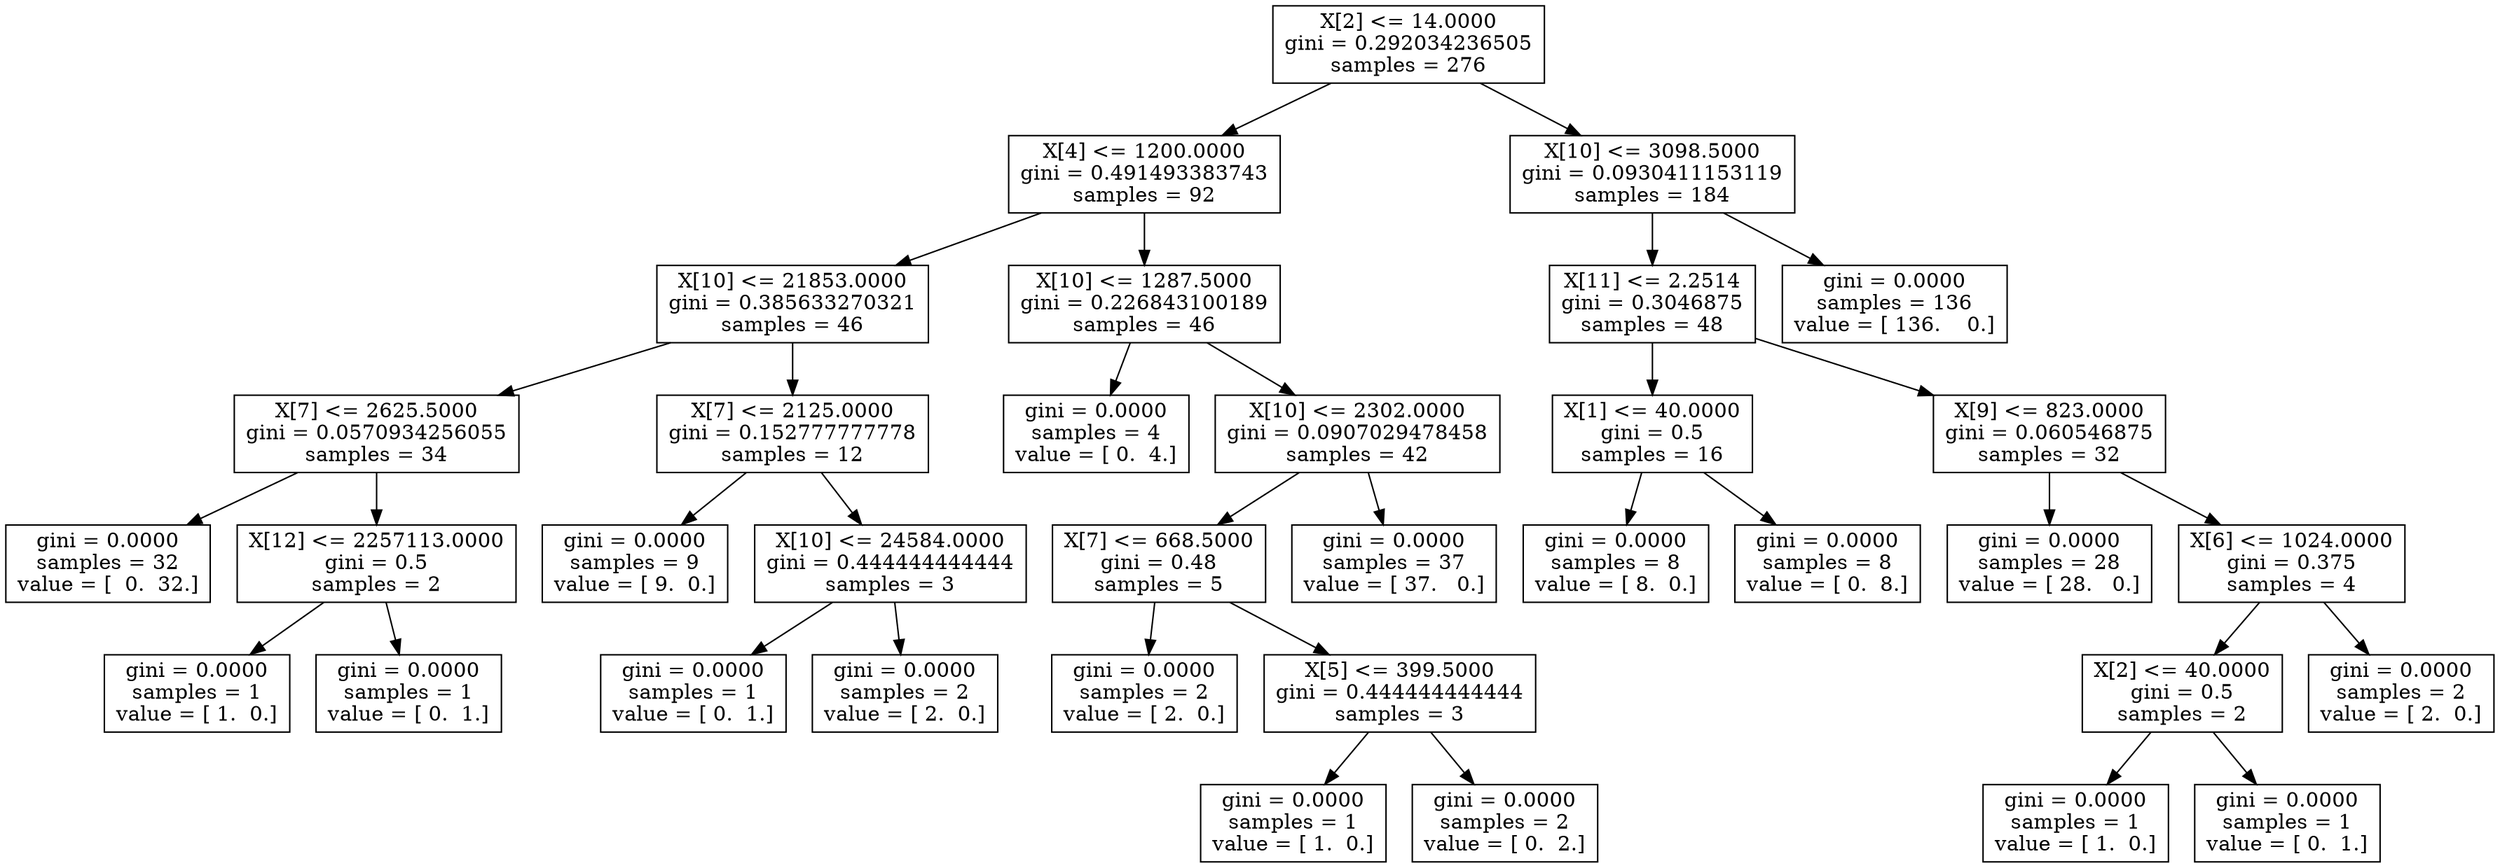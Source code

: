 digraph Tree {
0 [label="X[2] <= 14.0000\ngini = 0.292034236505\nsamples = 276", shape="box"] ;
1 [label="X[4] <= 1200.0000\ngini = 0.491493383743\nsamples = 92", shape="box"] ;
0 -> 1 ;
2 [label="X[10] <= 21853.0000\ngini = 0.385633270321\nsamples = 46", shape="box"] ;
1 -> 2 ;
3 [label="X[7] <= 2625.5000\ngini = 0.0570934256055\nsamples = 34", shape="box"] ;
2 -> 3 ;
4 [label="gini = 0.0000\nsamples = 32\nvalue = [  0.  32.]", shape="box"] ;
3 -> 4 ;
5 [label="X[12] <= 2257113.0000\ngini = 0.5\nsamples = 2", shape="box"] ;
3 -> 5 ;
6 [label="gini = 0.0000\nsamples = 1\nvalue = [ 1.  0.]", shape="box"] ;
5 -> 6 ;
7 [label="gini = 0.0000\nsamples = 1\nvalue = [ 0.  1.]", shape="box"] ;
5 -> 7 ;
8 [label="X[7] <= 2125.0000\ngini = 0.152777777778\nsamples = 12", shape="box"] ;
2 -> 8 ;
9 [label="gini = 0.0000\nsamples = 9\nvalue = [ 9.  0.]", shape="box"] ;
8 -> 9 ;
10 [label="X[10] <= 24584.0000\ngini = 0.444444444444\nsamples = 3", shape="box"] ;
8 -> 10 ;
11 [label="gini = 0.0000\nsamples = 1\nvalue = [ 0.  1.]", shape="box"] ;
10 -> 11 ;
12 [label="gini = 0.0000\nsamples = 2\nvalue = [ 2.  0.]", shape="box"] ;
10 -> 12 ;
13 [label="X[10] <= 1287.5000\ngini = 0.226843100189\nsamples = 46", shape="box"] ;
1 -> 13 ;
14 [label="gini = 0.0000\nsamples = 4\nvalue = [ 0.  4.]", shape="box"] ;
13 -> 14 ;
15 [label="X[10] <= 2302.0000\ngini = 0.0907029478458\nsamples = 42", shape="box"] ;
13 -> 15 ;
16 [label="X[7] <= 668.5000\ngini = 0.48\nsamples = 5", shape="box"] ;
15 -> 16 ;
17 [label="gini = 0.0000\nsamples = 2\nvalue = [ 2.  0.]", shape="box"] ;
16 -> 17 ;
18 [label="X[5] <= 399.5000\ngini = 0.444444444444\nsamples = 3", shape="box"] ;
16 -> 18 ;
19 [label="gini = 0.0000\nsamples = 1\nvalue = [ 1.  0.]", shape="box"] ;
18 -> 19 ;
20 [label="gini = 0.0000\nsamples = 2\nvalue = [ 0.  2.]", shape="box"] ;
18 -> 20 ;
21 [label="gini = 0.0000\nsamples = 37\nvalue = [ 37.   0.]", shape="box"] ;
15 -> 21 ;
22 [label="X[10] <= 3098.5000\ngini = 0.0930411153119\nsamples = 184", shape="box"] ;
0 -> 22 ;
23 [label="X[11] <= 2.2514\ngini = 0.3046875\nsamples = 48", shape="box"] ;
22 -> 23 ;
24 [label="X[1] <= 40.0000\ngini = 0.5\nsamples = 16", shape="box"] ;
23 -> 24 ;
25 [label="gini = 0.0000\nsamples = 8\nvalue = [ 8.  0.]", shape="box"] ;
24 -> 25 ;
26 [label="gini = 0.0000\nsamples = 8\nvalue = [ 0.  8.]", shape="box"] ;
24 -> 26 ;
27 [label="X[9] <= 823.0000\ngini = 0.060546875\nsamples = 32", shape="box"] ;
23 -> 27 ;
28 [label="gini = 0.0000\nsamples = 28\nvalue = [ 28.   0.]", shape="box"] ;
27 -> 28 ;
29 [label="X[6] <= 1024.0000\ngini = 0.375\nsamples = 4", shape="box"] ;
27 -> 29 ;
30 [label="X[2] <= 40.0000\ngini = 0.5\nsamples = 2", shape="box"] ;
29 -> 30 ;
31 [label="gini = 0.0000\nsamples = 1\nvalue = [ 1.  0.]", shape="box"] ;
30 -> 31 ;
32 [label="gini = 0.0000\nsamples = 1\nvalue = [ 0.  1.]", shape="box"] ;
30 -> 32 ;
33 [label="gini = 0.0000\nsamples = 2\nvalue = [ 2.  0.]", shape="box"] ;
29 -> 33 ;
34 [label="gini = 0.0000\nsamples = 136\nvalue = [ 136.    0.]", shape="box"] ;
22 -> 34 ;
}